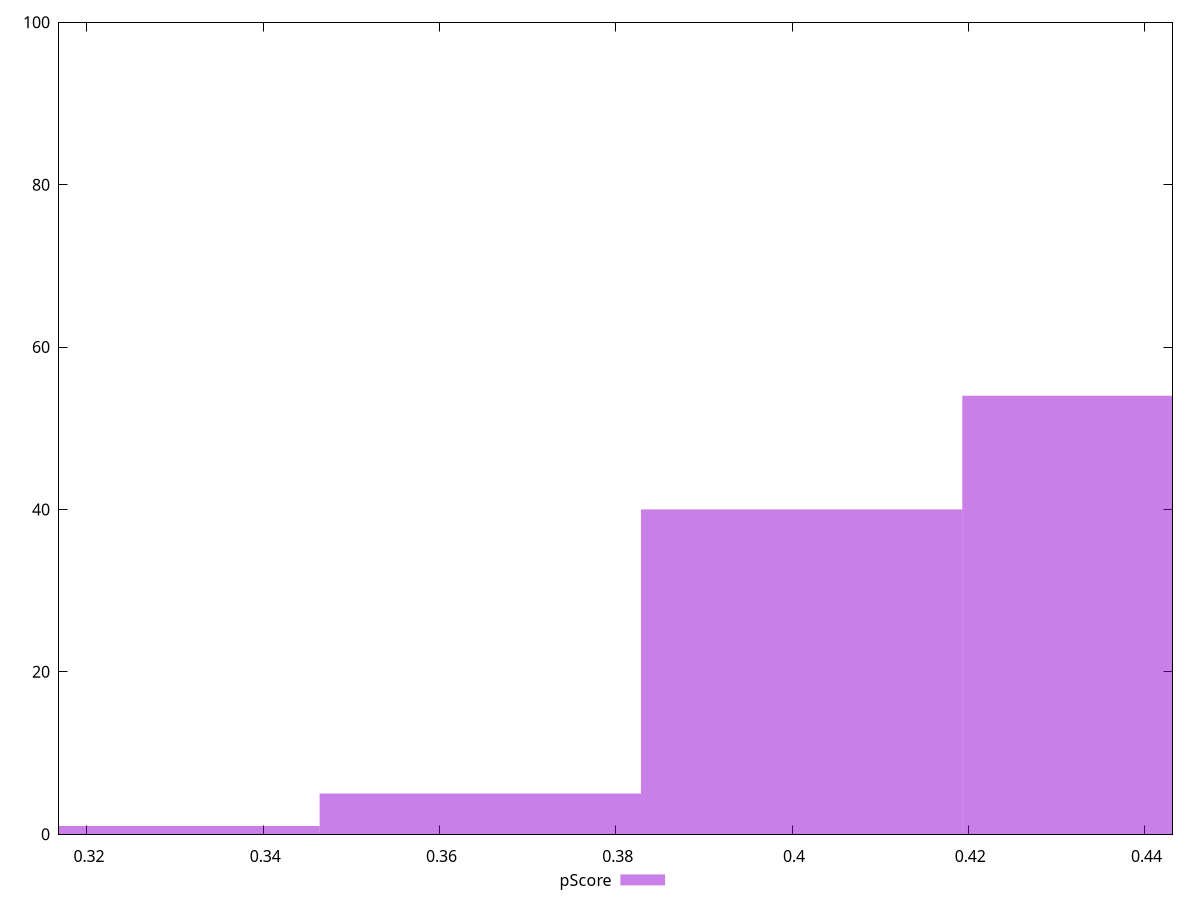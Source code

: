 reset

$pScore <<EOF
0.36462759457765553 5
0.4010903540354211 40
0.4375531134931866 54
0.32816483511989 1
EOF

set key outside below
set boxwidth 0.03646275945776555
set xrange [0.3168235294117647:0.4431764705882353]
set yrange [0:100]
set trange [0:100]
set style fill transparent solid 0.5 noborder
set terminal svg size 640, 490 enhanced background rgb 'white'
set output "reports/report_00028_2021-02-24T12-49-42.674Z/uses-rel-preload/samples/music/pScore/histogram.svg"

plot $pScore title "pScore" with boxes

reset
